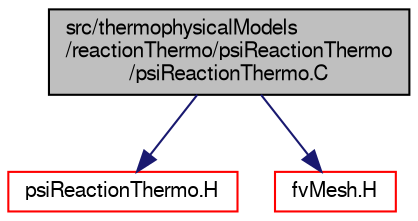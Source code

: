 digraph "src/thermophysicalModels/reactionThermo/psiReactionThermo/psiReactionThermo.C"
{
  bgcolor="transparent";
  edge [fontname="FreeSans",fontsize="10",labelfontname="FreeSans",labelfontsize="10"];
  node [fontname="FreeSans",fontsize="10",shape=record];
  Node0 [label="src/thermophysicalModels\l/reactionThermo/psiReactionThermo\l/psiReactionThermo.C",height=0.2,width=0.4,color="black", fillcolor="grey75", style="filled", fontcolor="black"];
  Node0 -> Node1 [color="midnightblue",fontsize="10",style="solid",fontname="FreeSans"];
  Node1 [label="psiReactionThermo.H",height=0.2,width=0.4,color="red",URL="$a16220.html"];
  Node0 -> Node173 [color="midnightblue",fontsize="10",style="solid",fontname="FreeSans"];
  Node173 [label="fvMesh.H",height=0.2,width=0.4,color="red",URL="$a03533.html"];
}
